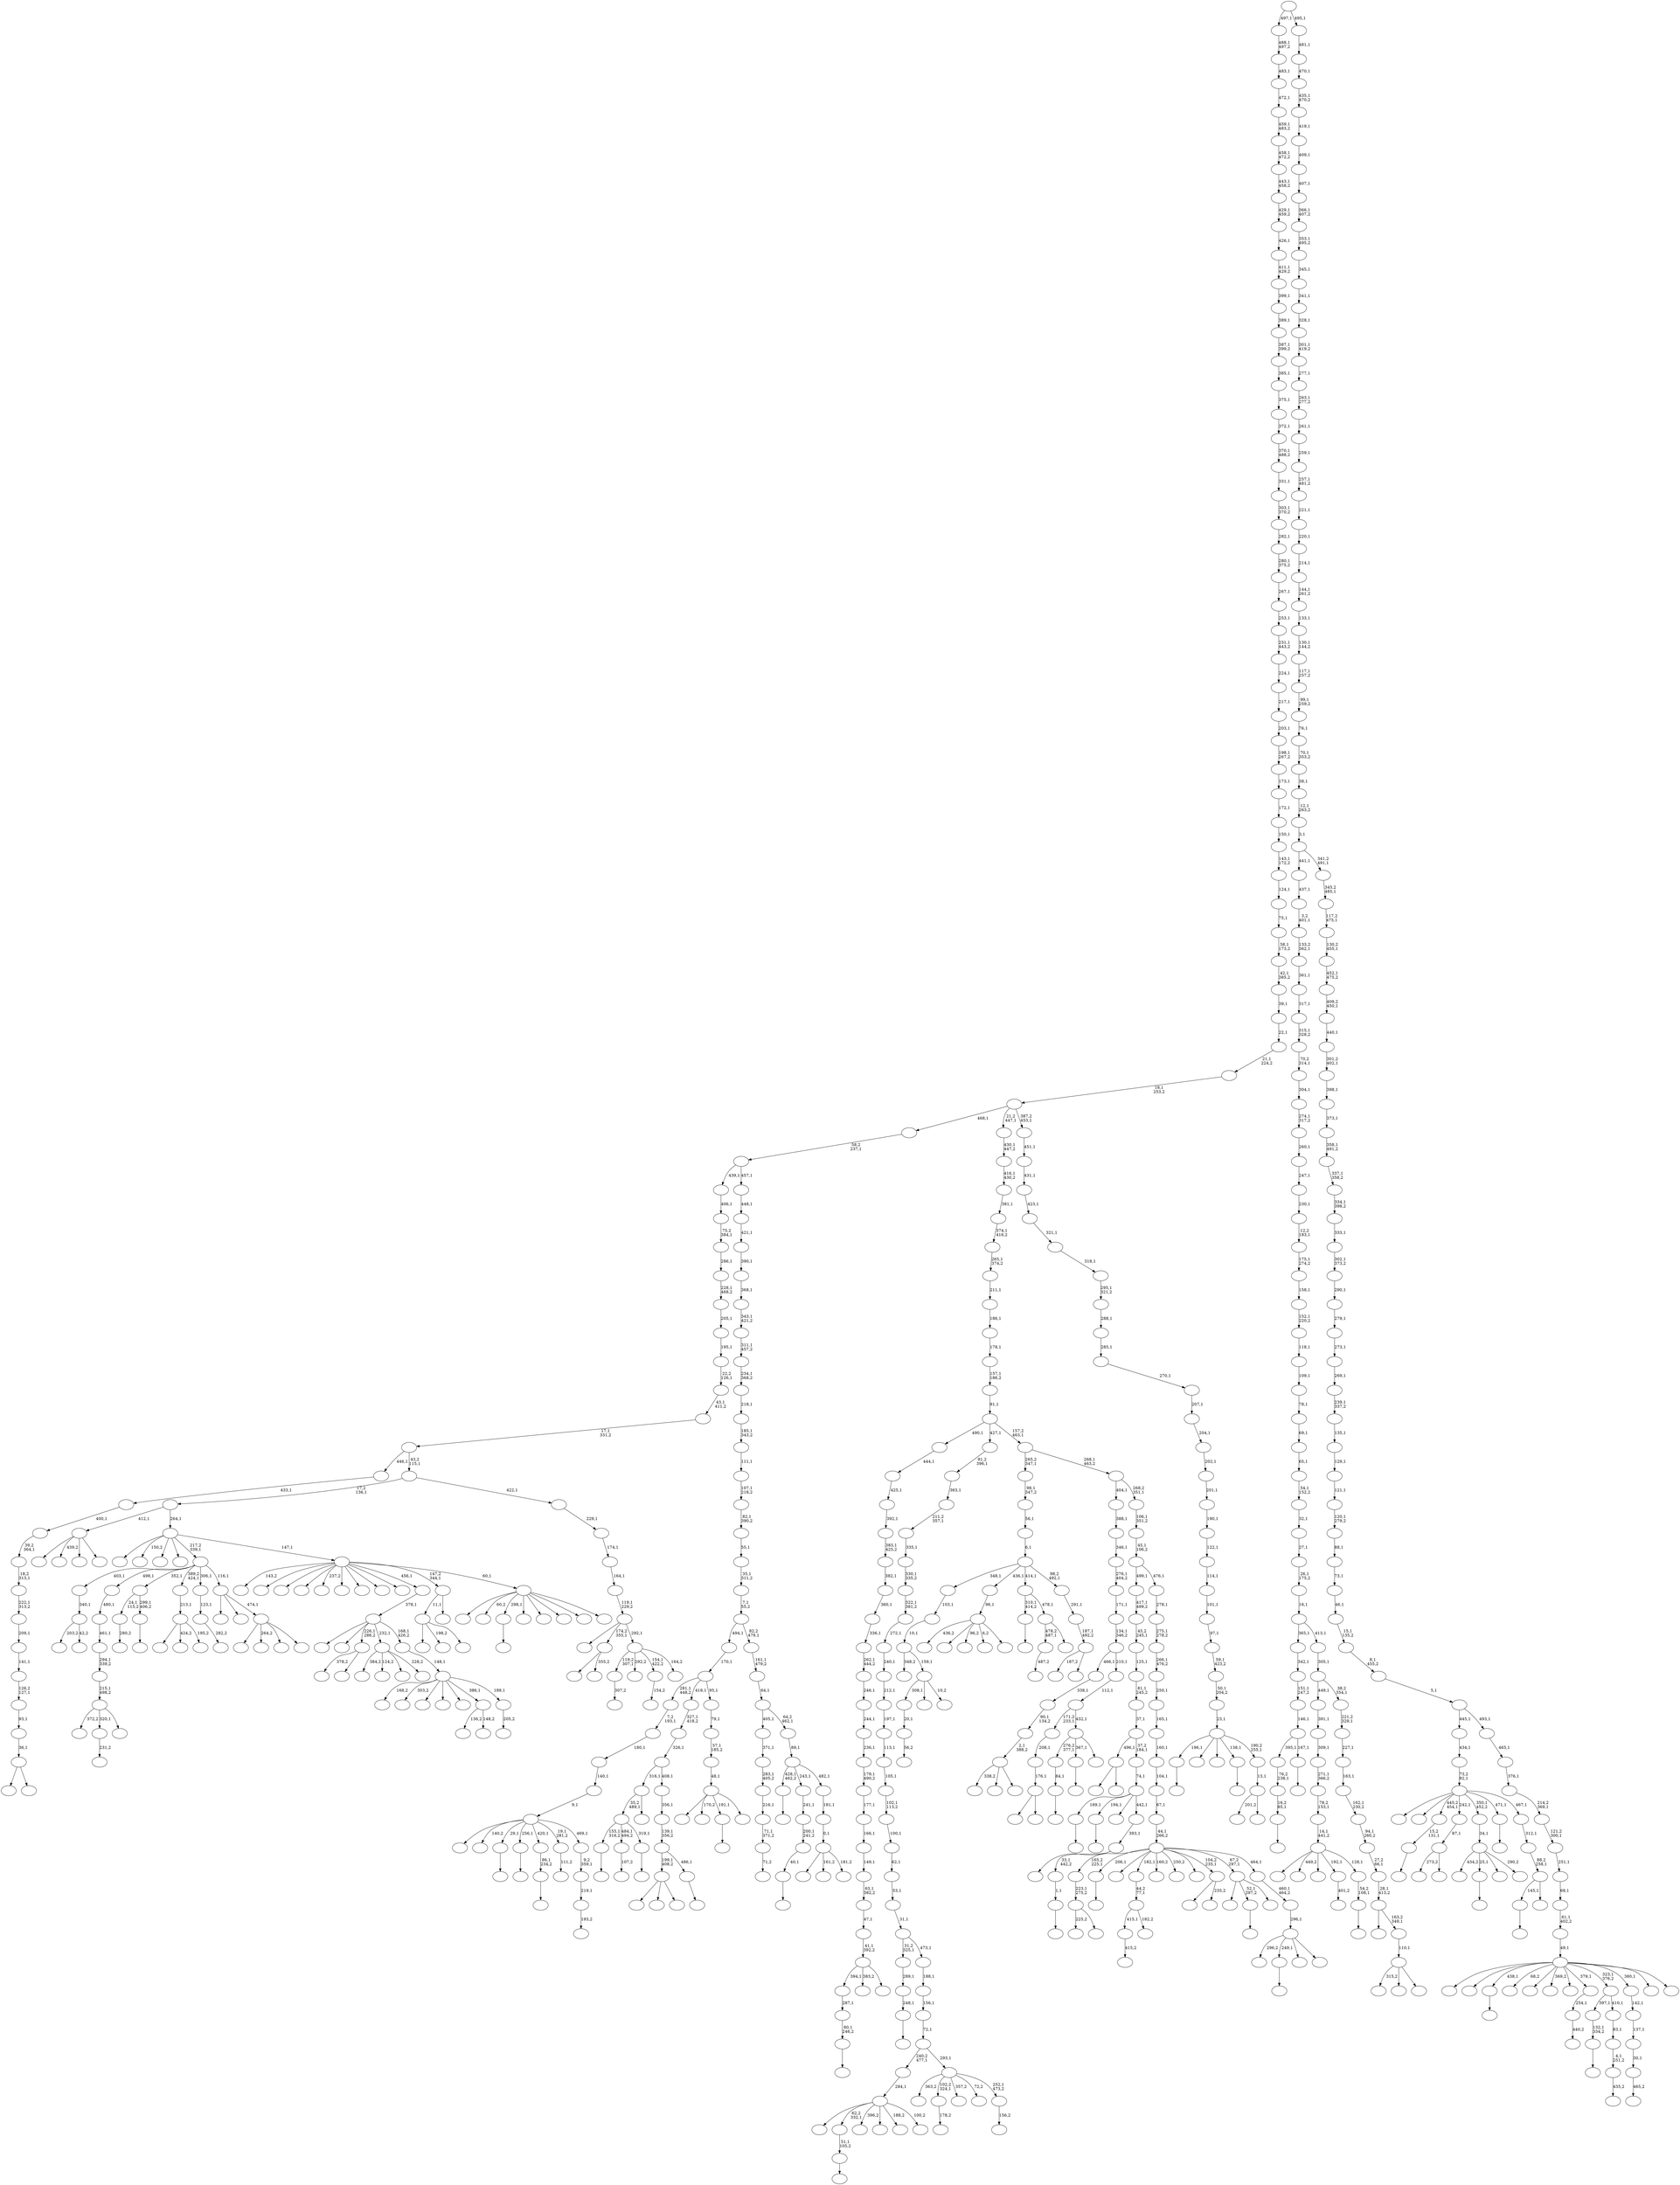 digraph T {
	700 [label=""]
	699 [label=""]
	698 [label=""]
	697 [label=""]
	696 [label=""]
	695 [label=""]
	694 [label=""]
	693 [label=""]
	692 [label=""]
	691 [label=""]
	690 [label=""]
	689 [label=""]
	688 [label=""]
	687 [label=""]
	686 [label=""]
	685 [label=""]
	684 [label=""]
	683 [label=""]
	682 [label=""]
	681 [label=""]
	680 [label=""]
	679 [label=""]
	678 [label=""]
	677 [label=""]
	676 [label=""]
	675 [label=""]
	674 [label=""]
	673 [label=""]
	672 [label=""]
	671 [label=""]
	670 [label=""]
	669 [label=""]
	668 [label=""]
	667 [label=""]
	666 [label=""]
	665 [label=""]
	664 [label=""]
	663 [label=""]
	662 [label=""]
	661 [label=""]
	660 [label=""]
	659 [label=""]
	658 [label=""]
	657 [label=""]
	656 [label=""]
	655 [label=""]
	654 [label=""]
	653 [label=""]
	652 [label=""]
	651 [label=""]
	650 [label=""]
	649 [label=""]
	648 [label=""]
	647 [label=""]
	646 [label=""]
	645 [label=""]
	644 [label=""]
	643 [label=""]
	642 [label=""]
	641 [label=""]
	640 [label=""]
	639 [label=""]
	638 [label=""]
	637 [label=""]
	636 [label=""]
	635 [label=""]
	634 [label=""]
	633 [label=""]
	632 [label=""]
	631 [label=""]
	630 [label=""]
	629 [label=""]
	628 [label=""]
	627 [label=""]
	626 [label=""]
	625 [label=""]
	624 [label=""]
	623 [label=""]
	622 [label=""]
	621 [label=""]
	620 [label=""]
	619 [label=""]
	618 [label=""]
	617 [label=""]
	616 [label=""]
	615 [label=""]
	614 [label=""]
	613 [label=""]
	612 [label=""]
	611 [label=""]
	610 [label=""]
	609 [label=""]
	608 [label=""]
	607 [label=""]
	606 [label=""]
	605 [label=""]
	604 [label=""]
	603 [label=""]
	602 [label=""]
	601 [label=""]
	600 [label=""]
	599 [label=""]
	598 [label=""]
	597 [label=""]
	596 [label=""]
	595 [label=""]
	594 [label=""]
	593 [label=""]
	592 [label=""]
	591 [label=""]
	590 [label=""]
	589 [label=""]
	588 [label=""]
	587 [label=""]
	586 [label=""]
	585 [label=""]
	584 [label=""]
	583 [label=""]
	582 [label=""]
	581 [label=""]
	580 [label=""]
	579 [label=""]
	578 [label=""]
	577 [label=""]
	576 [label=""]
	575 [label=""]
	574 [label=""]
	573 [label=""]
	572 [label=""]
	571 [label=""]
	570 [label=""]
	569 [label=""]
	568 [label=""]
	567 [label=""]
	566 [label=""]
	565 [label=""]
	564 [label=""]
	563 [label=""]
	562 [label=""]
	561 [label=""]
	560 [label=""]
	559 [label=""]
	558 [label=""]
	557 [label=""]
	556 [label=""]
	555 [label=""]
	554 [label=""]
	553 [label=""]
	552 [label=""]
	551 [label=""]
	550 [label=""]
	549 [label=""]
	548 [label=""]
	547 [label=""]
	546 [label=""]
	545 [label=""]
	544 [label=""]
	543 [label=""]
	542 [label=""]
	541 [label=""]
	540 [label=""]
	539 [label=""]
	538 [label=""]
	537 [label=""]
	536 [label=""]
	535 [label=""]
	534 [label=""]
	533 [label=""]
	532 [label=""]
	531 [label=""]
	530 [label=""]
	529 [label=""]
	528 [label=""]
	527 [label=""]
	526 [label=""]
	525 [label=""]
	524 [label=""]
	523 [label=""]
	522 [label=""]
	521 [label=""]
	520 [label=""]
	519 [label=""]
	518 [label=""]
	517 [label=""]
	516 [label=""]
	515 [label=""]
	514 [label=""]
	513 [label=""]
	512 [label=""]
	511 [label=""]
	510 [label=""]
	509 [label=""]
	508 [label=""]
	507 [label=""]
	506 [label=""]
	505 [label=""]
	504 [label=""]
	503 [label=""]
	502 [label=""]
	501 [label=""]
	500 [label=""]
	499 [label=""]
	498 [label=""]
	497 [label=""]
	496 [label=""]
	495 [label=""]
	494 [label=""]
	493 [label=""]
	492 [label=""]
	491 [label=""]
	490 [label=""]
	489 [label=""]
	488 [label=""]
	487 [label=""]
	486 [label=""]
	485 [label=""]
	484 [label=""]
	483 [label=""]
	482 [label=""]
	481 [label=""]
	480 [label=""]
	479 [label=""]
	478 [label=""]
	477 [label=""]
	476 [label=""]
	475 [label=""]
	474 [label=""]
	473 [label=""]
	472 [label=""]
	471 [label=""]
	470 [label=""]
	469 [label=""]
	468 [label=""]
	467 [label=""]
	466 [label=""]
	465 [label=""]
	464 [label=""]
	463 [label=""]
	462 [label=""]
	461 [label=""]
	460 [label=""]
	459 [label=""]
	458 [label=""]
	457 [label=""]
	456 [label=""]
	455 [label=""]
	454 [label=""]
	453 [label=""]
	452 [label=""]
	451 [label=""]
	450 [label=""]
	449 [label=""]
	448 [label=""]
	447 [label=""]
	446 [label=""]
	445 [label=""]
	444 [label=""]
	443 [label=""]
	442 [label=""]
	441 [label=""]
	440 [label=""]
	439 [label=""]
	438 [label=""]
	437 [label=""]
	436 [label=""]
	435 [label=""]
	434 [label=""]
	433 [label=""]
	432 [label=""]
	431 [label=""]
	430 [label=""]
	429 [label=""]
	428 [label=""]
	427 [label=""]
	426 [label=""]
	425 [label=""]
	424 [label=""]
	423 [label=""]
	422 [label=""]
	421 [label=""]
	420 [label=""]
	419 [label=""]
	418 [label=""]
	417 [label=""]
	416 [label=""]
	415 [label=""]
	414 [label=""]
	413 [label=""]
	412 [label=""]
	411 [label=""]
	410 [label=""]
	409 [label=""]
	408 [label=""]
	407 [label=""]
	406 [label=""]
	405 [label=""]
	404 [label=""]
	403 [label=""]
	402 [label=""]
	401 [label=""]
	400 [label=""]
	399 [label=""]
	398 [label=""]
	397 [label=""]
	396 [label=""]
	395 [label=""]
	394 [label=""]
	393 [label=""]
	392 [label=""]
	391 [label=""]
	390 [label=""]
	389 [label=""]
	388 [label=""]
	387 [label=""]
	386 [label=""]
	385 [label=""]
	384 [label=""]
	383 [label=""]
	382 [label=""]
	381 [label=""]
	380 [label=""]
	379 [label=""]
	378 [label=""]
	377 [label=""]
	376 [label=""]
	375 [label=""]
	374 [label=""]
	373 [label=""]
	372 [label=""]
	371 [label=""]
	370 [label=""]
	369 [label=""]
	368 [label=""]
	367 [label=""]
	366 [label=""]
	365 [label=""]
	364 [label=""]
	363 [label=""]
	362 [label=""]
	361 [label=""]
	360 [label=""]
	359 [label=""]
	358 [label=""]
	357 [label=""]
	356 [label=""]
	355 [label=""]
	354 [label=""]
	353 [label=""]
	352 [label=""]
	351 [label=""]
	350 [label=""]
	349 [label=""]
	348 [label=""]
	347 [label=""]
	346 [label=""]
	345 [label=""]
	344 [label=""]
	343 [label=""]
	342 [label=""]
	341 [label=""]
	340 [label=""]
	339 [label=""]
	338 [label=""]
	337 [label=""]
	336 [label=""]
	335 [label=""]
	334 [label=""]
	333 [label=""]
	332 [label=""]
	331 [label=""]
	330 [label=""]
	329 [label=""]
	328 [label=""]
	327 [label=""]
	326 [label=""]
	325 [label=""]
	324 [label=""]
	323 [label=""]
	322 [label=""]
	321 [label=""]
	320 [label=""]
	319 [label=""]
	318 [label=""]
	317 [label=""]
	316 [label=""]
	315 [label=""]
	314 [label=""]
	313 [label=""]
	312 [label=""]
	311 [label=""]
	310 [label=""]
	309 [label=""]
	308 [label=""]
	307 [label=""]
	306 [label=""]
	305 [label=""]
	304 [label=""]
	303 [label=""]
	302 [label=""]
	301 [label=""]
	300 [label=""]
	299 [label=""]
	298 [label=""]
	297 [label=""]
	296 [label=""]
	295 [label=""]
	294 [label=""]
	293 [label=""]
	292 [label=""]
	291 [label=""]
	290 [label=""]
	289 [label=""]
	288 [label=""]
	287 [label=""]
	286 [label=""]
	285 [label=""]
	284 [label=""]
	283 [label=""]
	282 [label=""]
	281 [label=""]
	280 [label=""]
	279 [label=""]
	278 [label=""]
	277 [label=""]
	276 [label=""]
	275 [label=""]
	274 [label=""]
	273 [label=""]
	272 [label=""]
	271 [label=""]
	270 [label=""]
	269 [label=""]
	268 [label=""]
	267 [label=""]
	266 [label=""]
	265 [label=""]
	264 [label=""]
	263 [label=""]
	262 [label=""]
	261 [label=""]
	260 [label=""]
	259 [label=""]
	258 [label=""]
	257 [label=""]
	256 [label=""]
	255 [label=""]
	254 [label=""]
	253 [label=""]
	252 [label=""]
	251 [label=""]
	250 [label=""]
	249 [label=""]
	248 [label=""]
	247 [label=""]
	246 [label=""]
	245 [label=""]
	244 [label=""]
	243 [label=""]
	242 [label=""]
	241 [label=""]
	240 [label=""]
	239 [label=""]
	238 [label=""]
	237 [label=""]
	236 [label=""]
	235 [label=""]
	234 [label=""]
	233 [label=""]
	232 [label=""]
	231 [label=""]
	230 [label=""]
	229 [label=""]
	228 [label=""]
	227 [label=""]
	226 [label=""]
	225 [label=""]
	224 [label=""]
	223 [label=""]
	222 [label=""]
	221 [label=""]
	220 [label=""]
	219 [label=""]
	218 [label=""]
	217 [label=""]
	216 [label=""]
	215 [label=""]
	214 [label=""]
	213 [label=""]
	212 [label=""]
	211 [label=""]
	210 [label=""]
	209 [label=""]
	208 [label=""]
	207 [label=""]
	206 [label=""]
	205 [label=""]
	204 [label=""]
	203 [label=""]
	202 [label=""]
	201 [label=""]
	200 [label=""]
	199 [label=""]
	198 [label=""]
	197 [label=""]
	196 [label=""]
	195 [label=""]
	194 [label=""]
	193 [label=""]
	192 [label=""]
	191 [label=""]
	190 [label=""]
	189 [label=""]
	188 [label=""]
	187 [label=""]
	186 [label=""]
	185 [label=""]
	184 [label=""]
	183 [label=""]
	182 [label=""]
	181 [label=""]
	180 [label=""]
	179 [label=""]
	178 [label=""]
	177 [label=""]
	176 [label=""]
	175 [label=""]
	174 [label=""]
	173 [label=""]
	172 [label=""]
	171 [label=""]
	170 [label=""]
	169 [label=""]
	168 [label=""]
	167 [label=""]
	166 [label=""]
	165 [label=""]
	164 [label=""]
	163 [label=""]
	162 [label=""]
	161 [label=""]
	160 [label=""]
	159 [label=""]
	158 [label=""]
	157 [label=""]
	156 [label=""]
	155 [label=""]
	154 [label=""]
	153 [label=""]
	152 [label=""]
	151 [label=""]
	150 [label=""]
	149 [label=""]
	148 [label=""]
	147 [label=""]
	146 [label=""]
	145 [label=""]
	144 [label=""]
	143 [label=""]
	142 [label=""]
	141 [label=""]
	140 [label=""]
	139 [label=""]
	138 [label=""]
	137 [label=""]
	136 [label=""]
	135 [label=""]
	134 [label=""]
	133 [label=""]
	132 [label=""]
	131 [label=""]
	130 [label=""]
	129 [label=""]
	128 [label=""]
	127 [label=""]
	126 [label=""]
	125 [label=""]
	124 [label=""]
	123 [label=""]
	122 [label=""]
	121 [label=""]
	120 [label=""]
	119 [label=""]
	118 [label=""]
	117 [label=""]
	116 [label=""]
	115 [label=""]
	114 [label=""]
	113 [label=""]
	112 [label=""]
	111 [label=""]
	110 [label=""]
	109 [label=""]
	108 [label=""]
	107 [label=""]
	106 [label=""]
	105 [label=""]
	104 [label=""]
	103 [label=""]
	102 [label=""]
	101 [label=""]
	100 [label=""]
	99 [label=""]
	98 [label=""]
	97 [label=""]
	96 [label=""]
	95 [label=""]
	94 [label=""]
	93 [label=""]
	92 [label=""]
	91 [label=""]
	90 [label=""]
	89 [label=""]
	88 [label=""]
	87 [label=""]
	86 [label=""]
	85 [label=""]
	84 [label=""]
	83 [label=""]
	82 [label=""]
	81 [label=""]
	80 [label=""]
	79 [label=""]
	78 [label=""]
	77 [label=""]
	76 [label=""]
	75 [label=""]
	74 [label=""]
	73 [label=""]
	72 [label=""]
	71 [label=""]
	70 [label=""]
	69 [label=""]
	68 [label=""]
	67 [label=""]
	66 [label=""]
	65 [label=""]
	64 [label=""]
	63 [label=""]
	62 [label=""]
	61 [label=""]
	60 [label=""]
	59 [label=""]
	58 [label=""]
	57 [label=""]
	56 [label=""]
	55 [label=""]
	54 [label=""]
	53 [label=""]
	52 [label=""]
	51 [label=""]
	50 [label=""]
	49 [label=""]
	48 [label=""]
	47 [label=""]
	46 [label=""]
	45 [label=""]
	44 [label=""]
	43 [label=""]
	42 [label=""]
	41 [label=""]
	40 [label=""]
	39 [label=""]
	38 [label=""]
	37 [label=""]
	36 [label=""]
	35 [label=""]
	34 [label=""]
	33 [label=""]
	32 [label=""]
	31 [label=""]
	30 [label=""]
	29 [label=""]
	28 [label=""]
	27 [label=""]
	26 [label=""]
	25 [label=""]
	24 [label=""]
	23 [label=""]
	22 [label=""]
	21 [label=""]
	20 [label=""]
	19 [label=""]
	18 [label=""]
	17 [label=""]
	16 [label=""]
	15 [label=""]
	14 [label=""]
	13 [label=""]
	12 [label=""]
	11 [label=""]
	10 [label=""]
	9 [label=""]
	8 [label=""]
	7 [label=""]
	6 [label=""]
	5 [label=""]
	4 [label=""]
	3 [label=""]
	2 [label=""]
	1 [label=""]
	0 [label=""]
	695 -> 696 [label=""]
	693 -> 694 [label=""]
	691 -> 692 [label="487,2"]
	689 -> 690 [label="56,2"]
	688 -> 689 [label="20,1"]
	676 -> 677 [label=""]
	675 -> 676 [label="132,1\n334,2"]
	671 -> 672 [label=""]
	667 -> 674 [label="225,2"]
	667 -> 668 [label=""]
	666 -> 667 [label="223,1\n275,2"]
	662 -> 663 [label=""]
	661 -> 662 [label="16,2\n85,1"]
	660 -> 661 [label="76,2\n238,1"]
	657 -> 664 [label="203,2"]
	657 -> 658 [label="42,2"]
	656 -> 657 [label="340,1"]
	648 -> 649 [label=""]
	645 -> 646 [label=""]
	644 -> 645 [label="84,1"]
	641 -> 642 [label=""]
	639 -> 640 [label="307,2"]
	634 -> 635 [label=""]
	627 -> 628 [label=""]
	625 -> 680 [label=""]
	625 -> 626 [label=""]
	624 -> 625 [label="36,1"]
	623 -> 624 [label="93,1"]
	622 -> 623 [label="126,2\n127,1"]
	621 -> 622 [label="141,1"]
	620 -> 621 [label="209,1"]
	619 -> 620 [label="222,1\n313,2"]
	618 -> 619 [label="18,2\n313,1"]
	617 -> 618 [label="39,2\n364,1"]
	616 -> 617 [label="400,1"]
	615 -> 616 [label="433,1"]
	609 -> 610 [label=""]
	608 -> 609 [label="15,2\n131,1"]
	606 -> 607 [label=""]
	605 -> 606 [label="51,1\n105,2"]
	603 -> 604 [label="71,2"]
	602 -> 603 [label="71,1\n371,2"]
	601 -> 602 [label="216,1"]
	600 -> 601 [label="283,1\n405,2"]
	599 -> 600 [label="371,1"]
	597 -> 598 [label=""]
	595 -> 596 [label="178,2"]
	589 -> 655 [label="273,2"]
	589 -> 590 [label=""]
	588 -> 589 [label="87,1"]
	586 -> 587 [label=""]
	585 -> 586 [label="80,1\n246,2"]
	584 -> 585 [label="287,1"]
	581 -> 582 [label=""]
	578 -> 579 [label=""]
	577 -> 660 [label="395,1"]
	577 -> 578 [label="167,1"]
	576 -> 577 [label="146,1"]
	575 -> 576 [label="151,1\n247,2"]
	574 -> 575 [label="342,1"]
	571 -> 572 [label=""]
	569 -> 570 [label=""]
	566 -> 567 [label="231,2"]
	559 -> 560 [label=""]
	558 -> 559 [label="248,1"]
	557 -> 558 [label="289,1"]
	555 -> 556 [label=""]
	553 -> 554 [label="415,2"]
	551 -> 552 [label="440,2"]
	550 -> 551 [label="254,1"]
	545 -> 613 [label="372,2"]
	545 -> 566 [label="320,1"]
	545 -> 546 [label=""]
	544 -> 545 [label="215,1\n498,2"]
	543 -> 544 [label="294,1\n339,2"]
	542 -> 543 [label="461,1"]
	541 -> 542 [label="480,1"]
	539 -> 540 [label=""]
	538 -> 539 [label="86,1\n234,2"]
	532 -> 688 [label="308,1"]
	532 -> 591 [label=""]
	532 -> 533 [label="10,2"]
	531 -> 670 [label="348,2"]
	531 -> 532 [label="159,1"]
	530 -> 531 [label="10,1"]
	529 -> 530 [label="103,1"]
	523 -> 681 [label="378,2"]
	523 -> 524 [label=""]
	520 -> 521 [label=""]
	518 -> 519 [label="107,2"]
	510 -> 511 [label="280,2"]
	506 -> 669 [label="338,2"]
	506 -> 547 [label=""]
	506 -> 507 [label=""]
	505 -> 506 [label="2,1\n388,2"]
	504 -> 505 [label="90,1\n134,2"]
	503 -> 504 [label="338,1"]
	500 -> 501 [label=""]
	499 -> 695 [label="155,1\n316,2"]
	499 -> 518 [label="484,1\n494,2"]
	499 -> 500 [label="319,1"]
	496 -> 584 [label="394,1"]
	496 -> 583 [label="383,2"]
	496 -> 497 [label=""]
	495 -> 496 [label="41,1\n392,2"]
	494 -> 495 [label="47,1"]
	493 -> 494 [label="63,1\n382,2"]
	492 -> 493 [label="149,1"]
	491 -> 492 [label="166,1"]
	490 -> 491 [label="177,1"]
	489 -> 490 [label="179,1\n490,2"]
	488 -> 489 [label="236,1"]
	487 -> 488 [label="244,1"]
	486 -> 487 [label="246,1"]
	485 -> 486 [label="262,1\n444,2"]
	484 -> 485 [label="336,1"]
	483 -> 484 [label="360,1"]
	482 -> 483 [label="382,1"]
	481 -> 482 [label="383,1\n425,2"]
	480 -> 481 [label="392,1"]
	479 -> 480 [label="425,1"]
	478 -> 479 [label="444,1"]
	475 -> 476 [label=""]
	474 -> 510 [label="24,1\n115,2"]
	474 -> 475 [label="299,1\n406,2"]
	465 -> 466 [label="111,2"]
	463 -> 678 [label="436,2"]
	463 -> 562 [label=""]
	463 -> 513 [label="96,2"]
	463 -> 468 [label="6,2"]
	463 -> 464 [label=""]
	462 -> 463 [label="96,1"]
	459 -> 633 [label=""]
	459 -> 470 [label="198,2"]
	459 -> 460 [label=""]
	456 -> 457 [label=""]
	454 -> 455 [label=""]
	453 -> 454 [label="40,1"]
	452 -> 453 [label="200,1\n241,2"]
	451 -> 452 [label="241,1"]
	448 -> 553 [label="415,1"]
	448 -> 449 [label="182,2"]
	447 -> 448 [label="44,2\n77,1"]
	443 -> 697 [label="434,2"]
	443 -> 671 [label="25,1"]
	443 -> 561 [label=""]
	443 -> 444 [label="290,2"]
	442 -> 443 [label="34,1"]
	437 -> 438 [label="435,2"]
	436 -> 437 [label="4,1\n251,2"]
	435 -> 436 [label="83,1"]
	434 -> 675 [label="397,1"]
	434 -> 435 [label="410,1"]
	432 -> 433 [label="193,2"]
	431 -> 432 [label="219,1"]
	430 -> 431 [label="9,2\n359,1"]
	429 -> 654 [label=""]
	429 -> 652 [label="140,2"]
	429 -> 627 [label="29,1"]
	429 -> 597 [label="256,1"]
	429 -> 538 [label="420,1"]
	429 -> 465 [label="19,1\n281,2"]
	429 -> 430 [label="469,1"]
	428 -> 429 [label="9,1"]
	427 -> 428 [label="140,1"]
	426 -> 427 [label="180,1"]
	425 -> 426 [label="7,2\n193,1"]
	423 -> 424 [label=""]
	419 -> 420 [label=""]
	417 -> 691 [label="478,2\n487,1"]
	417 -> 418 [label=""]
	416 -> 571 [label="310,1\n414,2"]
	416 -> 417 [label="478,1"]
	413 -> 414 [label="154,2"]
	411 -> 682 [label=""]
	411 -> 526 [label="424,2"]
	411 -> 412 [label="195,2"]
	410 -> 411 [label="213,1"]
	408 -> 409 [label="465,2"]
	407 -> 408 [label="30,1"]
	406 -> 407 [label="137,1"]
	405 -> 406 [label="142,1"]
	403 -> 404 [label=""]
	401 -> 402 [label=""]
	399 -> 629 [label=""]
	399 -> 605 [label="62,2\n332,1"]
	399 -> 565 [label="396,2"]
	399 -> 527 [label=""]
	399 -> 458 [label="188,2"]
	399 -> 400 [label="100,2"]
	398 -> 399 [label="284,1"]
	394 -> 499 [label="35,2\n489,1"]
	394 -> 395 [label=""]
	391 -> 632 [label=""]
	391 -> 392 [label="355,2"]
	389 -> 390 [label="156,2"]
	388 -> 653 [label="363,2"]
	388 -> 595 [label="102,2\n324,1"]
	388 -> 593 [label="357,2"]
	388 -> 568 [label="72,2"]
	388 -> 389 [label="252,1\n473,2"]
	387 -> 398 [label="240,2\n477,1"]
	387 -> 388 [label="293,1"]
	386 -> 387 [label="72,1"]
	385 -> 386 [label="156,1"]
	384 -> 385 [label="188,1"]
	383 -> 557 [label="31,2\n325,1"]
	383 -> 384 [label="473,1"]
	382 -> 383 [label="31,1"]
	381 -> 382 [label="53,1"]
	380 -> 381 [label="62,1"]
	379 -> 380 [label="100,1"]
	378 -> 379 [label="102,1\n113,2"]
	377 -> 378 [label="105,1"]
	376 -> 377 [label="113,1"]
	375 -> 376 [label="197,1"]
	374 -> 375 [label="212,1"]
	373 -> 374 [label="240,1"]
	372 -> 373 [label="272,1"]
	371 -> 372 [label="322,1\n381,2"]
	370 -> 371 [label="330,1\n335,2"]
	369 -> 370 [label="335,1"]
	368 -> 369 [label="211,2\n357,1"]
	367 -> 368 [label="363,1"]
	366 -> 367 [label="91,2\n396,1"]
	364 -> 422 [label=""]
	364 -> 365 [label=""]
	363 -> 364 [label="176,1"]
	362 -> 363 [label="208,1"]
	359 -> 665 [label=""]
	359 -> 522 [label="439,2"]
	359 -> 502 [label=""]
	359 -> 360 [label=""]
	357 -> 516 [label=""]
	357 -> 358 [label=""]
	355 -> 673 [label="384,2"]
	355 -> 528 [label="124,2"]
	355 -> 508 [label=""]
	355 -> 356 [label="228,2"]
	353 -> 636 [label="136,2"]
	353 -> 354 [label="148,2"]
	351 -> 352 [label="205,2"]
	350 -> 614 [label="168,2"]
	350 -> 509 [label="303,2"]
	350 -> 473 [label=""]
	350 -> 441 [label=""]
	350 -> 397 [label=""]
	350 -> 353 [label="386,1"]
	350 -> 351 [label="189,1"]
	349 -> 350 [label="148,1"]
	348 -> 684 [label=""]
	348 -> 580 [label=""]
	348 -> 523 [label="226,1\n286,2"]
	348 -> 355 [label="232,1"]
	348 -> 349 [label="168,1\n426,2"]
	347 -> 348 [label="378,1"]
	343 -> 344 [label="282,2"]
	342 -> 343 [label="123,1"]
	340 -> 472 [label=""]
	340 -> 467 [label=""]
	340 -> 341 [label=""]
	337 -> 630 [label=""]
	337 -> 563 [label="264,2"]
	337 -> 471 [label=""]
	337 -> 338 [label=""]
	336 -> 687 [label=""]
	336 -> 650 [label=""]
	336 -> 337 [label="474,1"]
	335 -> 656 [label="403,1"]
	335 -> 541 [label="498,1"]
	335 -> 474 [label="352,1"]
	335 -> 410 [label="389,2\n424,1"]
	335 -> 342 [label="306,1"]
	335 -> 336 [label="116,1"]
	331 -> 459 [label="11,1"]
	331 -> 332 [label=""]
	328 -> 329 [label="401,2"]
	326 -> 634 [label="145,1"]
	326 -> 327 [label=""]
	325 -> 326 [label="88,2\n258,1"]
	324 -> 325 [label="312,1"]
	323 -> 683 [label=""]
	323 -> 612 [label=""]
	323 -> 608 [label="445,2\n454,1"]
	323 -> 588 [label="242,1"]
	323 -> 442 [label="350,1\n452,2"]
	323 -> 419 [label="471,1"]
	323 -> 324 [label="467,1"]
	322 -> 323 [label="73,2\n92,1"]
	321 -> 322 [label="434,1"]
	318 -> 319 [label=""]
	317 -> 340 [label="199,1\n408,2"]
	317 -> 318 [label="486,1"]
	316 -> 317 [label="139,1\n356,2"]
	315 -> 316 [label="356,1"]
	314 -> 394 [label="316,1"]
	314 -> 315 [label="408,1"]
	313 -> 314 [label="326,1"]
	312 -> 313 [label="327,1\n418,2"]
	310 -> 311 [label=""]
	309 -> 310 [label="54,2\n108,1"]
	308 -> 631 [label=""]
	308 -> 549 [label="449,2"]
	308 -> 334 [label=""]
	308 -> 328 [label="192,1"]
	308 -> 309 [label="128,1"]
	307 -> 308 [label="14,1\n441,2"]
	306 -> 307 [label="78,2\n153,1"]
	305 -> 306 [label="271,1\n366,2"]
	304 -> 305 [label="309,1"]
	303 -> 304 [label="391,1"]
	301 -> 512 [label="315,2"]
	301 -> 446 [label=""]
	301 -> 302 [label=""]
	300 -> 301 [label="110,1"]
	299 -> 345 [label=""]
	299 -> 300 [label="163,2\n349,1"]
	298 -> 299 [label="28,1\n413,2"]
	297 -> 298 [label="27,2\n66,1"]
	296 -> 297 [label="94,1\n260,2"]
	295 -> 296 [label="162,1\n230,2"]
	294 -> 295 [label="163,1"]
	293 -> 294 [label="227,1"]
	292 -> 293 [label="221,2\n329,1"]
	291 -> 303 [label="449,1"]
	291 -> 292 [label="38,2\n354,1"]
	290 -> 291 [label="305,1"]
	289 -> 574 [label="365,1"]
	289 -> 290 [label="413,1"]
	288 -> 289 [label="16,1"]
	287 -> 288 [label="26,1\n175,2"]
	286 -> 287 [label="27,1"]
	285 -> 286 [label="32,1"]
	284 -> 285 [label="54,1\n152,2"]
	283 -> 284 [label="65,1"]
	282 -> 283 [label="69,1"]
	281 -> 282 [label="78,1"]
	280 -> 281 [label="109,1"]
	279 -> 280 [label="118,1"]
	278 -> 279 [label="152,1\n220,2"]
	277 -> 278 [label="158,1"]
	276 -> 277 [label="175,1\n274,2"]
	275 -> 276 [label="12,2\n183,1"]
	274 -> 275 [label="230,1"]
	273 -> 274 [label="247,1"]
	272 -> 273 [label="260,1"]
	271 -> 272 [label="274,1\n317,2"]
	270 -> 271 [label="304,1"]
	269 -> 270 [label="70,2\n314,1"]
	268 -> 269 [label="315,1\n328,2"]
	267 -> 268 [label="317,1"]
	266 -> 267 [label="361,1"]
	265 -> 266 [label="133,2\n362,1"]
	264 -> 265 [label="3,2\n401,1"]
	263 -> 264 [label="437,1"]
	260 -> 644 [label="276,2\n377,1"]
	260 -> 569 [label="367,1"]
	260 -> 261 [label=""]
	259 -> 362 [label="171,2\n233,1"]
	259 -> 260 [label="432,1"]
	258 -> 259 [label="112,1"]
	257 -> 503 [label="466,1"]
	257 -> 258 [label="210,1"]
	256 -> 257 [label="134,1\n346,2"]
	255 -> 256 [label="171,1"]
	254 -> 255 [label="276,1\n404,2"]
	253 -> 254 [label="346,1"]
	252 -> 253 [label="388,1"]
	250 -> 251 [label=""]
	249 -> 250 [label="1,1"]
	248 -> 450 [label=""]
	248 -> 249 [label="33,1\n442,2"]
	247 -> 248 [label="393,1"]
	246 -> 423 [label="169,1"]
	246 -> 401 [label="194,1"]
	246 -> 262 [label=""]
	246 -> 247 [label="442,1"]
	245 -> 246 [label="74,1"]
	244 -> 357 [label="496,1"]
	244 -> 245 [label="37,2\n184,1"]
	243 -> 244 [label="37,1"]
	242 -> 243 [label="81,1\n245,2"]
	241 -> 242 [label="125,1"]
	240 -> 241 [label="45,2\n245,1"]
	239 -> 240 [label="417,1\n499,2"]
	236 -> 592 [label=""]
	236 -> 548 [label="60,2"]
	236 -> 520 [label="298,1"]
	236 -> 439 [label=""]
	236 -> 415 [label=""]
	236 -> 330 [label=""]
	236 -> 320 [label=""]
	236 -> 237 [label=""]
	235 -> 699 [label="143,2"]
	235 -> 686 [label=""]
	235 -> 685 [label=""]
	235 -> 651 [label=""]
	235 -> 611 [label="237,2"]
	235 -> 537 [label=""]
	235 -> 535 [label=""]
	235 -> 421 [label=""]
	235 -> 393 [label=""]
	235 -> 347 [label="456,1"]
	235 -> 331 [label="147,2\n344,1"]
	235 -> 236 [label="60,1"]
	234 -> 643 [label=""]
	234 -> 525 [label="150,2"]
	234 -> 498 [label=""]
	234 -> 346 [label=""]
	234 -> 335 [label="217,2\n339,1"]
	234 -> 235 [label="147,1"]
	233 -> 359 [label="412,1"]
	233 -> 234 [label="264,1"]
	231 -> 637 [label=""]
	231 -> 232 [label="235,2"]
	229 -> 230 [label=""]
	227 -> 639 [label="119,2\n307,1"]
	227 -> 445 [label="292,2"]
	227 -> 413 [label="154,1\n422,2"]
	227 -> 228 [label="164,2"]
	226 -> 517 [label=""]
	226 -> 391 [label="174,2\n355,1"]
	226 -> 227 [label="292,1"]
	225 -> 226 [label="119,1\n229,2"]
	224 -> 225 [label="164,1"]
	223 -> 224 [label="174,1"]
	222 -> 223 [label="229,1"]
	221 -> 233 [label="17,2\n136,1"]
	221 -> 222 [label="422,1"]
	220 -> 615 [label="446,1"]
	220 -> 221 [label="43,2\n115,1"]
	219 -> 220 [label="17,1\n331,2"]
	218 -> 219 [label="43,1\n411,2"]
	217 -> 218 [label="22,2\n126,1"]
	216 -> 217 [label="195,1"]
	215 -> 216 [label="205,1"]
	214 -> 215 [label="228,1\n468,2"]
	213 -> 214 [label="286,1"]
	212 -> 213 [label="75,2\n384,1"]
	211 -> 212 [label="406,1"]
	209 -> 647 [label=""]
	209 -> 564 [label="170,2"]
	209 -> 403 [label="191,1"]
	209 -> 210 [label=""]
	208 -> 209 [label="48,1"]
	207 -> 208 [label="57,1\n185,2"]
	206 -> 207 [label="79,1"]
	205 -> 425 [label="281,1\n448,2"]
	205 -> 312 [label="418,1"]
	205 -> 206 [label="95,1"]
	204 -> 205 [label="170,1"]
	202 -> 514 [label=""]
	202 -> 238 [label="161,2"]
	202 -> 203 [label="181,2"]
	201 -> 202 [label="0,1"]
	200 -> 201 [label="181,1"]
	199 -> 648 [label="428,1\n462,2"]
	199 -> 451 [label="243,1"]
	199 -> 200 [label="482,1"]
	198 -> 199 [label="89,1"]
	197 -> 599 [label="405,1"]
	197 -> 198 [label="64,2\n462,1"]
	196 -> 197 [label="64,1"]
	195 -> 196 [label="161,1\n479,2"]
	194 -> 204 [label="494,1"]
	194 -> 195 [label="82,2\n479,1"]
	193 -> 194 [label="7,1\n55,2"]
	192 -> 193 [label="35,1\n311,2"]
	191 -> 192 [label="55,1"]
	190 -> 191 [label="82,1\n390,2"]
	189 -> 190 [label="107,1\n218,2"]
	188 -> 189 [label="111,1"]
	187 -> 188 [label="185,1\n343,2"]
	186 -> 187 [label="218,1"]
	185 -> 186 [label="234,1\n368,2"]
	184 -> 185 [label="311,1\n457,2"]
	183 -> 184 [label="343,1\n421,2"]
	182 -> 183 [label="368,1"]
	181 -> 182 [label="390,1"]
	180 -> 181 [label="421,1"]
	179 -> 180 [label="448,1"]
	178 -> 211 [label="439,1"]
	178 -> 179 [label="457,1"]
	177 -> 178 [label="58,2\n237,1"]
	175 -> 440 [label="187,2"]
	175 -> 176 [label=""]
	174 -> 175 [label="187,1\n492,2"]
	173 -> 174 [label="291,1"]
	172 -> 529 [label="348,1"]
	172 -> 462 [label="436,1"]
	172 -> 416 [label="414,1"]
	172 -> 173 [label="98,2\n492,1"]
	171 -> 172 [label="6,1"]
	170 -> 171 [label="56,1"]
	169 -> 170 [label="98,1\n347,2"]
	167 -> 477 [label=""]
	167 -> 456 [label="52,1\n297,2"]
	167 -> 168 [label=""]
	165 -> 594 [label="296,2"]
	165 -> 581 [label="249,1"]
	165 -> 469 [label=""]
	165 -> 166 [label=""]
	164 -> 165 [label="296,1"]
	163 -> 164 [label="460,1\n464,2"]
	162 -> 666 [label="165,2\n225,1"]
	162 -> 641 [label="206,1"]
	162 -> 534 [label=""]
	162 -> 447 [label="182,1"]
	162 -> 396 [label="160,2"]
	162 -> 361 [label="250,2"]
	162 -> 333 [label=""]
	162 -> 231 [label="104,2\n235,1"]
	162 -> 167 [label="67,2\n297,1"]
	162 -> 163 [label="464,1"]
	161 -> 162 [label="44,1\n266,2"]
	160 -> 161 [label="67,1"]
	159 -> 160 [label="104,1"]
	158 -> 159 [label="160,1"]
	157 -> 158 [label="165,1"]
	156 -> 157 [label="250,1"]
	155 -> 156 [label="266,1\n476,2"]
	154 -> 155 [label="275,1\n278,2"]
	153 -> 154 [label="278,1"]
	152 -> 239 [label="499,1"]
	152 -> 153 [label="476,1"]
	151 -> 152 [label="45,1\n106,2"]
	150 -> 151 [label="106,1\n351,2"]
	149 -> 252 [label="404,1"]
	149 -> 150 [label="268,2\n351,1"]
	148 -> 169 [label="265,2\n347,1"]
	148 -> 149 [label="268,1\n463,2"]
	147 -> 478 [label="490,1"]
	147 -> 366 [label="427,1"]
	147 -> 148 [label="157,2\n463,1"]
	146 -> 147 [label="91,1"]
	145 -> 146 [label="157,1\n186,2"]
	144 -> 145 [label="178,1"]
	143 -> 144 [label="186,1"]
	142 -> 143 [label="211,1"]
	141 -> 142 [label="265,1\n374,2"]
	140 -> 141 [label="374,1\n416,2"]
	139 -> 140 [label="381,1"]
	138 -> 139 [label="416,1\n430,2"]
	137 -> 138 [label="430,1\n447,2"]
	135 -> 515 [label="201,2"]
	135 -> 136 [label=""]
	134 -> 135 [label="13,1"]
	133 -> 555 [label="196,1"]
	133 -> 536 [label=""]
	133 -> 461 [label=""]
	133 -> 229 [label="138,1"]
	133 -> 134 [label="190,2\n255,1"]
	132 -> 133 [label="23,1"]
	131 -> 132 [label="50,1\n204,2"]
	130 -> 131 [label="59,1\n423,2"]
	129 -> 130 [label="97,1"]
	128 -> 129 [label="101,1"]
	127 -> 128 [label="114,1"]
	126 -> 127 [label="122,1"]
	125 -> 126 [label="190,1"]
	124 -> 125 [label="201,1"]
	123 -> 124 [label="202,1"]
	122 -> 123 [label="204,1"]
	121 -> 122 [label="207,1"]
	120 -> 121 [label="270,1"]
	119 -> 120 [label="285,1"]
	118 -> 119 [label="288,1"]
	117 -> 118 [label="295,1\n321,2"]
	116 -> 117 [label="318,1"]
	115 -> 116 [label="321,1"]
	114 -> 115 [label="423,1"]
	113 -> 114 [label="431,1"]
	112 -> 113 [label="451,1"]
	111 -> 177 [label="468,1"]
	111 -> 137 [label="21,2\n447,1"]
	111 -> 112 [label="387,2\n453,1"]
	110 -> 111 [label="18,1\n253,2"]
	109 -> 110 [label="21,1\n224,2"]
	108 -> 109 [label="22,1"]
	107 -> 108 [label="39,1"]
	106 -> 107 [label="42,1\n385,2"]
	105 -> 106 [label="58,1\n173,2"]
	104 -> 105 [label="75,1"]
	103 -> 104 [label="124,1"]
	102 -> 103 [label="143,1\n172,2"]
	101 -> 102 [label="150,1"]
	100 -> 101 [label="172,1"]
	99 -> 100 [label="173,1"]
	98 -> 99 [label="198,1\n267,2"]
	97 -> 98 [label="203,1"]
	96 -> 97 [label="217,1"]
	95 -> 96 [label="224,1"]
	94 -> 95 [label="231,1\n443,2"]
	93 -> 94 [label="253,1"]
	92 -> 93 [label="267,1"]
	91 -> 92 [label="280,1\n375,2"]
	90 -> 91 [label="282,1"]
	89 -> 90 [label="303,1\n370,2"]
	88 -> 89 [label="331,1"]
	87 -> 88 [label="370,1\n488,2"]
	86 -> 87 [label="372,1"]
	85 -> 86 [label="375,1"]
	84 -> 85 [label="385,1"]
	83 -> 84 [label="387,1\n399,2"]
	82 -> 83 [label="389,1"]
	81 -> 82 [label="399,1"]
	80 -> 81 [label="411,1\n429,2"]
	79 -> 80 [label="426,1"]
	78 -> 79 [label="429,1\n459,2"]
	77 -> 78 [label="443,1\n458,2"]
	76 -> 77 [label="458,1\n472,2"]
	75 -> 76 [label="459,1\n483,2"]
	74 -> 75 [label="472,1"]
	73 -> 74 [label="483,1"]
	72 -> 73 [label="488,1\n497,2"]
	70 -> 700 [label=""]
	70 -> 698 [label=""]
	70 -> 693 [label="438,1"]
	70 -> 679 [label="68,2"]
	70 -> 659 [label=""]
	70 -> 638 [label="369,2"]
	70 -> 573 [label=""]
	70 -> 550 [label="379,1"]
	70 -> 434 [label="323,1\n376,2"]
	70 -> 405 [label="380,1"]
	70 -> 339 [label=""]
	70 -> 71 [label=""]
	69 -> 70 [label="49,1"]
	68 -> 69 [label="61,1\n402,2"]
	67 -> 68 [label="68,1"]
	66 -> 67 [label="251,1"]
	65 -> 66 [label="121,2\n300,1"]
	64 -> 65 [label="214,2\n369,1"]
	63 -> 64 [label="376,1"]
	62 -> 63 [label="465,1"]
	61 -> 321 [label="445,1"]
	61 -> 62 [label="493,1"]
	60 -> 61 [label="5,1"]
	59 -> 60 [label="8,1\n455,2"]
	58 -> 59 [label="15,1\n135,2"]
	57 -> 58 [label="46,1"]
	56 -> 57 [label="73,1"]
	55 -> 56 [label="88,1"]
	54 -> 55 [label="120,1\n279,2"]
	53 -> 54 [label="121,1"]
	52 -> 53 [label="129,1"]
	51 -> 52 [label="135,1"]
	50 -> 51 [label="239,1\n337,2"]
	49 -> 50 [label="269,1"]
	48 -> 49 [label="273,1"]
	47 -> 48 [label="279,1"]
	46 -> 47 [label="290,1"]
	45 -> 46 [label="302,1\n373,2"]
	44 -> 45 [label="333,1"]
	43 -> 44 [label="334,1\n398,2"]
	42 -> 43 [label="337,1\n358,2"]
	41 -> 42 [label="358,1\n491,2"]
	40 -> 41 [label="373,1"]
	39 -> 40 [label="398,1"]
	38 -> 39 [label="301,2\n402,1"]
	37 -> 38 [label="440,1"]
	36 -> 37 [label="409,2\n450,1"]
	35 -> 36 [label="452,1\n475,2"]
	34 -> 35 [label="130,2\n455,1"]
	33 -> 34 [label="117,2\n475,1"]
	32 -> 33 [label="345,2\n485,1"]
	31 -> 263 [label="441,1"]
	31 -> 32 [label="341,2\n491,1"]
	30 -> 31 [label="3,1"]
	29 -> 30 [label="12,1\n263,2"]
	28 -> 29 [label="38,1"]
	27 -> 28 [label="70,1\n353,2"]
	26 -> 27 [label="76,1"]
	25 -> 26 [label="99,1\n259,2"]
	24 -> 25 [label="117,1\n257,2"]
	23 -> 24 [label="130,1\n144,2"]
	22 -> 23 [label="133,1"]
	21 -> 22 [label="144,1\n261,2"]
	20 -> 21 [label="214,1"]
	19 -> 20 [label="220,1"]
	18 -> 19 [label="221,1"]
	17 -> 18 [label="257,1\n481,2"]
	16 -> 17 [label="259,1"]
	15 -> 16 [label="261,1"]
	14 -> 15 [label="263,1\n277,2"]
	13 -> 14 [label="277,1"]
	12 -> 13 [label="301,1\n419,2"]
	11 -> 12 [label="328,1"]
	10 -> 11 [label="341,1"]
	9 -> 10 [label="345,1"]
	8 -> 9 [label="353,1\n495,2"]
	7 -> 8 [label="366,1\n407,2"]
	6 -> 7 [label="407,1"]
	5 -> 6 [label="409,1"]
	4 -> 5 [label="419,1"]
	3 -> 4 [label="435,1\n470,2"]
	2 -> 3 [label="470,1"]
	1 -> 2 [label="481,1"]
	0 -> 72 [label="497,1"]
	0 -> 1 [label="495,1"]
}
